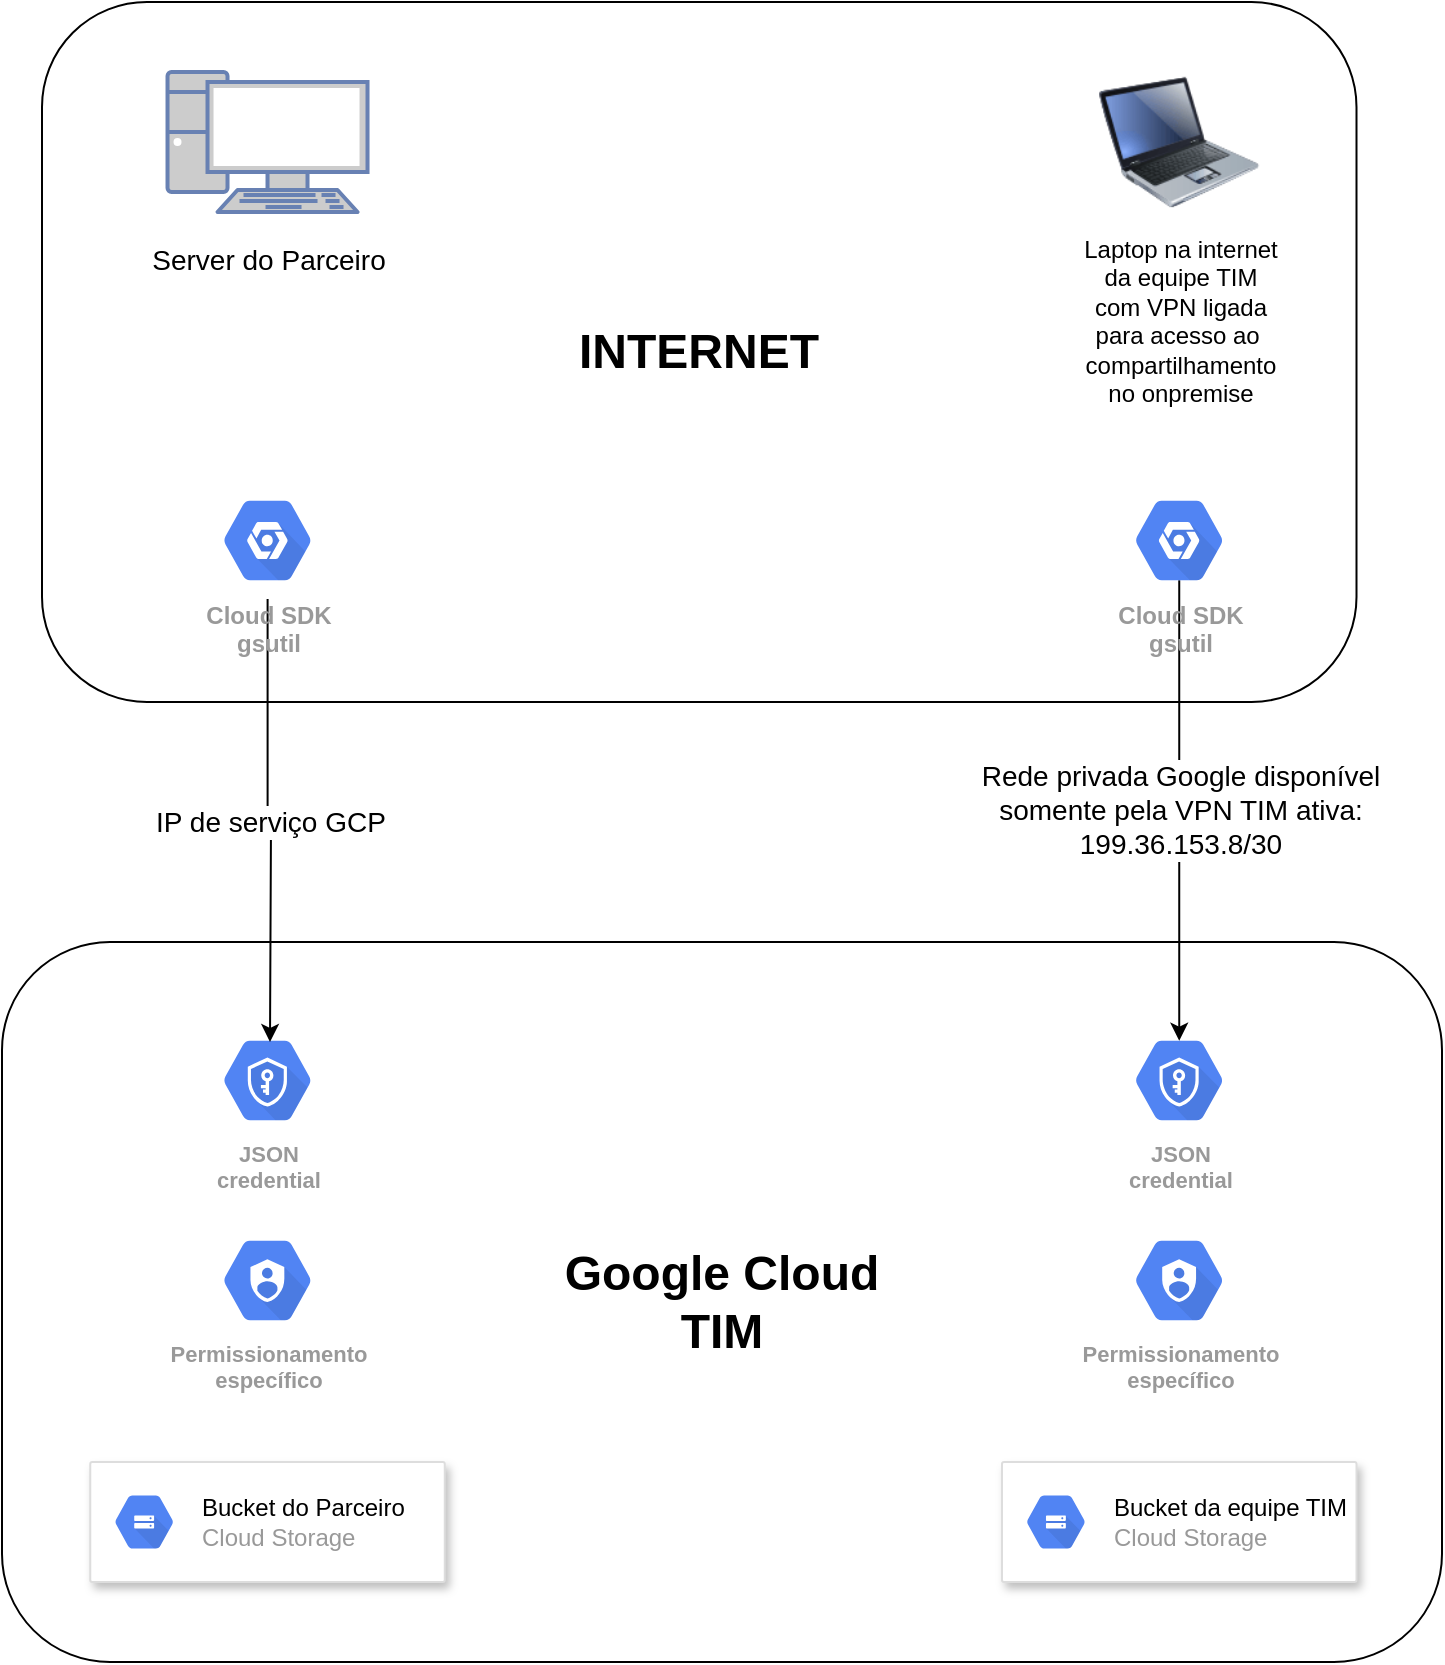 <mxfile version="15.4.3" type="github">
  <diagram id="kgpKYQtTHZ0yAKxKKP6v" name="Page-1">
    <mxGraphModel dx="1019" dy="784" grid="1" gridSize="10" guides="1" tooltips="1" connect="1" arrows="1" fold="1" page="1" pageScale="1" pageWidth="850" pageHeight="1100" math="0" shadow="0">
      <root>
        <mxCell id="0" />
        <mxCell id="1" parent="0" />
        <mxCell id="C8E4Q8bAebfHq1LpX5wK-18" value="&lt;b&gt;INTERNET&lt;/b&gt;" style="rounded=1;whiteSpace=wrap;html=1;fontSize=24;" vertex="1" parent="1">
          <mxGeometry x="90" y="80" width="657.25" height="350" as="geometry" />
        </mxCell>
        <mxCell id="C8E4Q8bAebfHq1LpX5wK-17" value="&lt;b style=&quot;font-size: 24px&quot;&gt;Google Cloud&lt;br&gt;TIM&lt;/b&gt;" style="rounded=1;whiteSpace=wrap;html=1;" vertex="1" parent="1">
          <mxGeometry x="70" y="550" width="720" height="360" as="geometry" />
        </mxCell>
        <mxCell id="C8E4Q8bAebfHq1LpX5wK-1" value="" style="strokeColor=#dddddd;shadow=1;strokeWidth=1;rounded=1;absoluteArcSize=1;arcSize=2;" vertex="1" parent="1">
          <mxGeometry x="114.13" y="810" width="177.25" height="60" as="geometry" />
        </mxCell>
        <mxCell id="C8E4Q8bAebfHq1LpX5wK-2" value="&lt;font color=&quot;#000000&quot;&gt;Bucket do Parceiro&lt;/font&gt;&lt;br&gt;Cloud Storage" style="sketch=0;dashed=0;connectable=0;html=1;fillColor=#5184F3;strokeColor=none;shape=mxgraph.gcp2.hexIcon;prIcon=cloud_storage;part=1;labelPosition=right;verticalLabelPosition=middle;align=left;verticalAlign=middle;spacingLeft=5;fontColor=#999999;fontSize=12;" vertex="1" parent="C8E4Q8bAebfHq1LpX5wK-1">
          <mxGeometry y="0.5" width="44" height="39" relative="1" as="geometry">
            <mxPoint x="5" y="-19.5" as="offset" />
          </mxGeometry>
        </mxCell>
        <mxCell id="C8E4Q8bAebfHq1LpX5wK-5" value="Permissionamento&lt;br&gt;específico" style="sketch=0;html=1;fillColor=#5184F3;strokeColor=none;verticalAlign=top;labelPosition=center;verticalLabelPosition=bottom;align=center;spacingTop=-6;fontSize=11;fontStyle=1;fontColor=#999999;shape=mxgraph.gcp2.hexIcon;prIcon=cloud_iam" vertex="1" parent="1">
          <mxGeometry x="169.75" y="690" width="66" height="58.5" as="geometry" />
        </mxCell>
        <mxCell id="C8E4Q8bAebfHq1LpX5wK-6" value="JSON&lt;br&gt;credential" style="sketch=0;html=1;fillColor=#5184F3;strokeColor=none;verticalAlign=top;labelPosition=center;verticalLabelPosition=bottom;align=center;spacingTop=-6;fontSize=11;fontStyle=1;fontColor=#999999;shape=mxgraph.gcp2.hexIcon;prIcon=key_management_service" vertex="1" parent="1">
          <mxGeometry x="169.75" y="590" width="66" height="58.5" as="geometry" />
        </mxCell>
        <mxCell id="C8E4Q8bAebfHq1LpX5wK-9" value="" style="strokeColor=#dddddd;shadow=1;strokeWidth=1;rounded=1;absoluteArcSize=1;arcSize=2;" vertex="1" parent="1">
          <mxGeometry x="570" y="810" width="177.25" height="60" as="geometry" />
        </mxCell>
        <mxCell id="C8E4Q8bAebfHq1LpX5wK-10" value="&lt;font color=&quot;#000000&quot;&gt;Bucket da equipe TIM&lt;/font&gt;&lt;br&gt;Cloud Storage" style="sketch=0;dashed=0;connectable=0;html=1;fillColor=#5184F3;strokeColor=none;shape=mxgraph.gcp2.hexIcon;prIcon=cloud_storage;part=1;labelPosition=right;verticalLabelPosition=middle;align=left;verticalAlign=middle;spacingLeft=5;fontColor=#999999;fontSize=12;" vertex="1" parent="C8E4Q8bAebfHq1LpX5wK-9">
          <mxGeometry y="0.5" width="44" height="39" relative="1" as="geometry">
            <mxPoint x="5" y="-19.5" as="offset" />
          </mxGeometry>
        </mxCell>
        <mxCell id="C8E4Q8bAebfHq1LpX5wK-11" value="Permissionamento&lt;br&gt;específico" style="sketch=0;html=1;fillColor=#5184F3;strokeColor=none;verticalAlign=top;labelPosition=center;verticalLabelPosition=bottom;align=center;spacingTop=-6;fontSize=11;fontStyle=1;fontColor=#999999;shape=mxgraph.gcp2.hexIcon;prIcon=cloud_iam" vertex="1" parent="1">
          <mxGeometry x="625.62" y="690" width="66" height="58.5" as="geometry" />
        </mxCell>
        <mxCell id="C8E4Q8bAebfHq1LpX5wK-12" value="JSON&lt;br&gt;credential" style="sketch=0;html=1;fillColor=#5184F3;strokeColor=none;verticalAlign=top;labelPosition=center;verticalLabelPosition=bottom;align=center;spacingTop=-6;fontSize=11;fontStyle=1;fontColor=#999999;shape=mxgraph.gcp2.hexIcon;prIcon=key_management_service" vertex="1" parent="1">
          <mxGeometry x="625.62" y="590" width="66" height="58.5" as="geometry" />
        </mxCell>
        <mxCell id="C8E4Q8bAebfHq1LpX5wK-15" value="Laptop na internet&lt;br&gt;da equipe TIM&lt;br&gt;com VPN ligada&lt;br&gt;para acesso ao&amp;nbsp;&lt;br&gt;compartilhamento&lt;br&gt;no onpremise" style="image;html=1;image=img/lib/clip_art/computers/Laptop_128x128.png" vertex="1" parent="1">
          <mxGeometry x="618.62" y="110" width="80" height="80" as="geometry" />
        </mxCell>
        <mxCell id="C8E4Q8bAebfHq1LpX5wK-21" value="&lt;font color=&quot;#000000&quot; style=&quot;font-size: 14px&quot;&gt;Server do Parceiro&lt;/font&gt;" style="fontColor=#0066CC;verticalAlign=top;verticalLabelPosition=bottom;labelPosition=center;align=center;html=1;outlineConnect=0;fillColor=#CCCCCC;strokeColor=#6881B3;gradientColor=none;gradientDirection=north;strokeWidth=2;shape=mxgraph.networks.pc;fontSize=24;" vertex="1" parent="1">
          <mxGeometry x="152.76" y="115" width="100" height="70" as="geometry" />
        </mxCell>
        <mxCell id="C8E4Q8bAebfHq1LpX5wK-22" value="" style="endArrow=classic;html=1;rounded=0;fontSize=14;fontColor=#000000;edgeStyle=orthogonalEdgeStyle;" edge="1" parent="1" source="C8E4Q8bAebfHq1LpX5wK-8">
          <mxGeometry relative="1" as="geometry">
            <mxPoint x="250" y="540" as="sourcePoint" />
            <mxPoint x="204" y="600" as="targetPoint" />
          </mxGeometry>
        </mxCell>
        <mxCell id="C8E4Q8bAebfHq1LpX5wK-23" value="IP de serviço GCP" style="edgeLabel;resizable=0;html=1;align=center;verticalAlign=middle;fontSize=14;fontColor=#000000;" connectable="0" vertex="1" parent="C8E4Q8bAebfHq1LpX5wK-22">
          <mxGeometry relative="1" as="geometry" />
        </mxCell>
        <mxCell id="C8E4Q8bAebfHq1LpX5wK-24" value="" style="endArrow=classic;html=1;rounded=0;fontSize=14;fontColor=#000000;edgeStyle=orthogonalEdgeStyle;exitX=0.5;exitY=0.84;exitDx=0;exitDy=0;exitPerimeter=0;entryX=0.5;entryY=0.16;entryDx=0;entryDy=0;entryPerimeter=0;" edge="1" parent="1" source="C8E4Q8bAebfHq1LpX5wK-13" target="C8E4Q8bAebfHq1LpX5wK-12">
          <mxGeometry relative="1" as="geometry">
            <mxPoint x="340" y="660" as="sourcePoint" />
            <mxPoint x="440" y="660" as="targetPoint" />
          </mxGeometry>
        </mxCell>
        <mxCell id="C8E4Q8bAebfHq1LpX5wK-25" value="Rede privada Google disponível&lt;br&gt;somente pela VPN TIM ativa:&lt;br&gt;199.36.153.8/30" style="edgeLabel;resizable=0;html=1;align=center;verticalAlign=middle;fontSize=14;fontColor=#000000;" connectable="0" vertex="1" parent="C8E4Q8bAebfHq1LpX5wK-24">
          <mxGeometry relative="1" as="geometry" />
        </mxCell>
        <mxCell id="C8E4Q8bAebfHq1LpX5wK-8" value="&lt;font style=&quot;font-size: 12px&quot;&gt;Cloud SDK&lt;br&gt;gsutil&lt;/font&gt;" style="sketch=0;html=1;fillColor=#5184F3;strokeColor=none;verticalAlign=top;labelPosition=center;verticalLabelPosition=bottom;align=center;spacingTop=-6;fontSize=11;fontStyle=1;fontColor=#999999;shape=mxgraph.gcp2.hexIcon;prIcon=placeholder" vertex="1" parent="1">
          <mxGeometry x="169.76" y="320" width="66" height="58.5" as="geometry" />
        </mxCell>
        <mxCell id="C8E4Q8bAebfHq1LpX5wK-13" value="&lt;font style=&quot;font-size: 12px&quot;&gt;Cloud SDK&lt;br&gt;gsutil&lt;/font&gt;" style="sketch=0;html=1;fillColor=#5184F3;strokeColor=none;verticalAlign=top;labelPosition=center;verticalLabelPosition=bottom;align=center;spacingTop=-6;fontSize=11;fontStyle=1;fontColor=#999999;shape=mxgraph.gcp2.hexIcon;prIcon=placeholder" vertex="1" parent="1">
          <mxGeometry x="625.62" y="320" width="66" height="58.5" as="geometry" />
        </mxCell>
      </root>
    </mxGraphModel>
  </diagram>
</mxfile>
